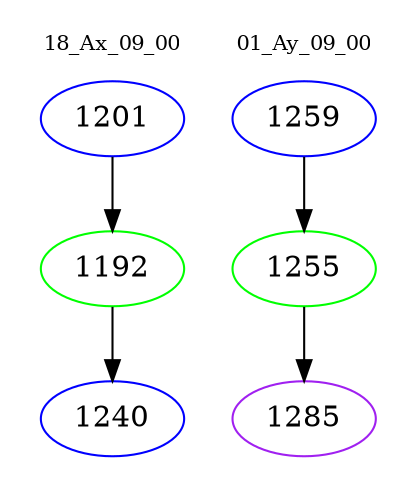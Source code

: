 digraph{
subgraph cluster_0 {
color = white
label = "18_Ax_09_00";
fontsize=10;
T0_1201 [label="1201", color="blue"]
T0_1201 -> T0_1192 [color="black"]
T0_1192 [label="1192", color="green"]
T0_1192 -> T0_1240 [color="black"]
T0_1240 [label="1240", color="blue"]
}
subgraph cluster_1 {
color = white
label = "01_Ay_09_00";
fontsize=10;
T1_1259 [label="1259", color="blue"]
T1_1259 -> T1_1255 [color="black"]
T1_1255 [label="1255", color="green"]
T1_1255 -> T1_1285 [color="black"]
T1_1285 [label="1285", color="purple"]
}
}
